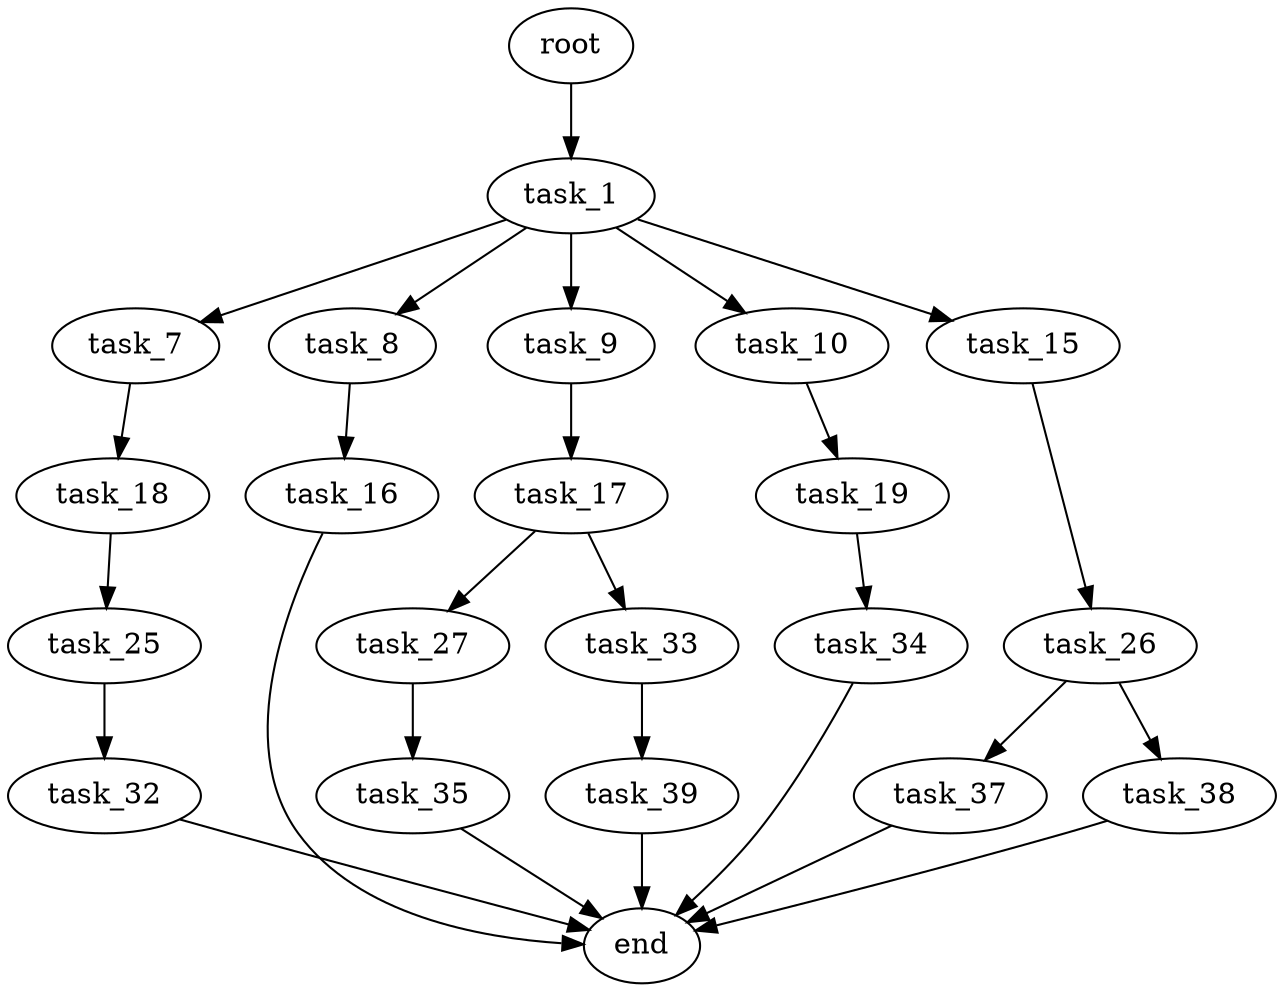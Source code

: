 digraph G {
  root [size="0.000000"];
  task_1 [size="269240515312.000000"];
  task_7 [size="1078223442831.000000"];
  task_8 [size="86123702510.000000"];
  task_9 [size="231928233984.000000"];
  task_10 [size="23593534012.000000"];
  task_15 [size="739428755.000000"];
  task_18 [size="549755813888.000000"];
  task_16 [size="674320393564.000000"];
  task_17 [size="133090042696.000000"];
  task_19 [size="593437286214.000000"];
  task_26 [size="8883242054.000000"];
  end [size="0.000000"];
  task_27 [size="21881739422.000000"];
  task_33 [size="13942972297.000000"];
  task_25 [size="3437411763.000000"];
  task_34 [size="68719476736.000000"];
  task_32 [size="290079409789.000000"];
  task_37 [size="43275030338.000000"];
  task_38 [size="1073741824000.000000"];
  task_35 [size="549755813888.000000"];
  task_39 [size="368293445632.000000"];

  root -> task_1 [size="1.000000"];
  task_1 -> task_7 [size="301989888.000000"];
  task_1 -> task_8 [size="301989888.000000"];
  task_1 -> task_9 [size="301989888.000000"];
  task_1 -> task_10 [size="301989888.000000"];
  task_1 -> task_15 [size="301989888.000000"];
  task_7 -> task_18 [size="679477248.000000"];
  task_8 -> task_16 [size="75497472.000000"];
  task_9 -> task_17 [size="301989888.000000"];
  task_10 -> task_19 [size="411041792.000000"];
  task_15 -> task_26 [size="33554432.000000"];
  task_18 -> task_25 [size="536870912.000000"];
  task_16 -> end [size="1.000000"];
  task_17 -> task_27 [size="411041792.000000"];
  task_17 -> task_33 [size="411041792.000000"];
  task_19 -> task_34 [size="838860800.000000"];
  task_26 -> task_37 [size="209715200.000000"];
  task_26 -> task_38 [size="209715200.000000"];
  task_27 -> task_35 [size="411041792.000000"];
  task_33 -> task_39 [size="838860800.000000"];
  task_25 -> task_32 [size="75497472.000000"];
  task_34 -> end [size="1.000000"];
  task_32 -> end [size="1.000000"];
  task_37 -> end [size="1.000000"];
  task_38 -> end [size="1.000000"];
  task_35 -> end [size="1.000000"];
  task_39 -> end [size="1.000000"];
}
